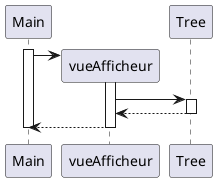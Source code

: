 @startuml
'https://plantuml.com/sequence-diagram

participant Main
participant vueAfficheur
participant Tree

activate Main

Main -> vueAfficheur **
activate vueAfficheur
vueAfficheur -> Tree
activate Tree
vueAfficheur <-- Tree
deactivate Tree
Main <-- vueAfficheur
deactivate vueAfficheur
deactivate Main

@enduml